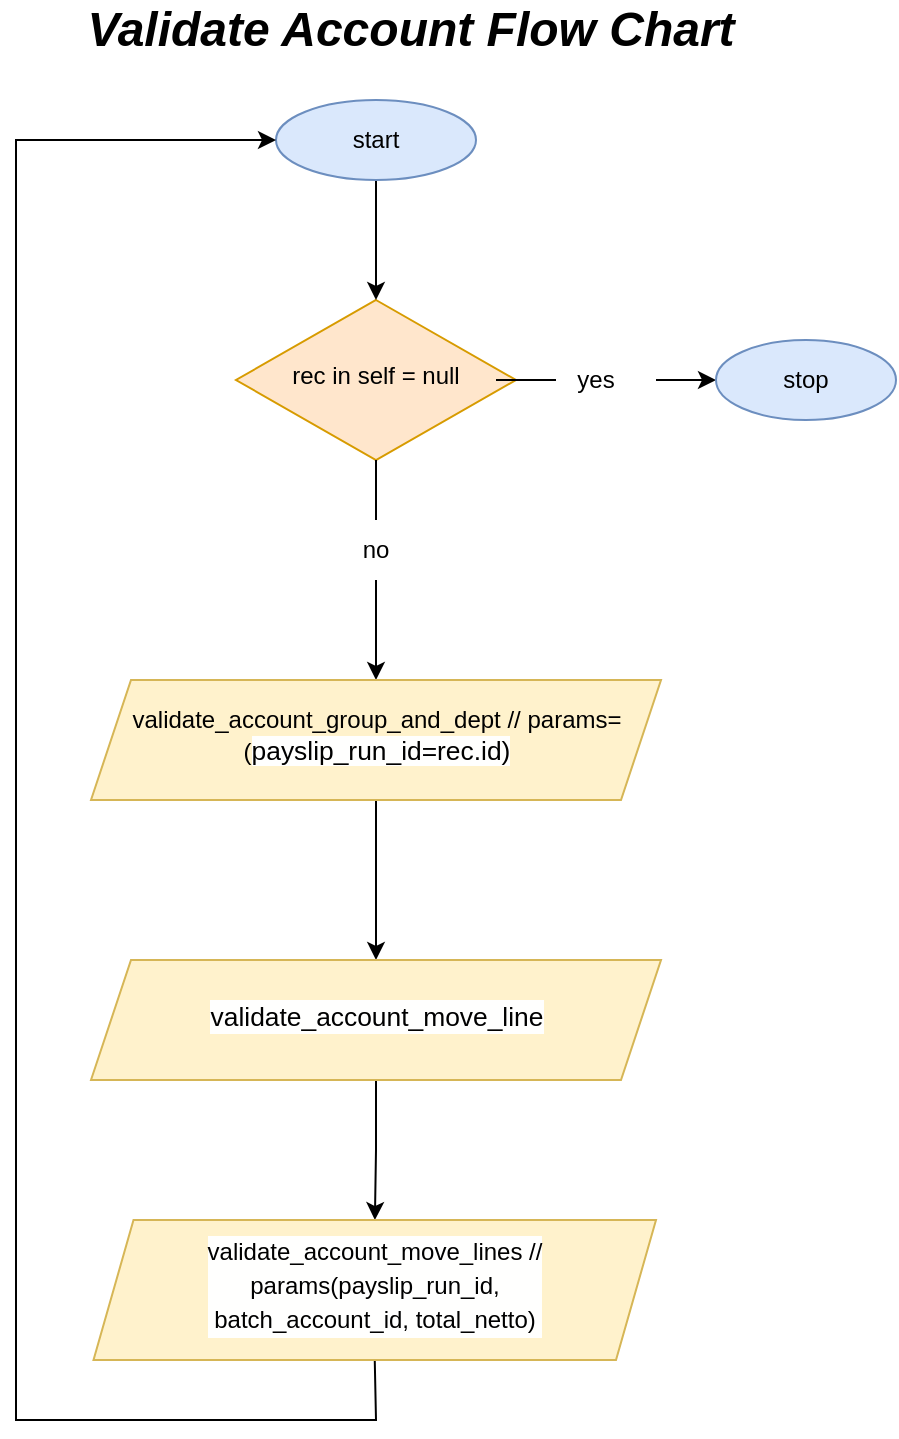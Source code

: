 <mxfile version="20.8.5" type="github">
  <diagram id="C5RBs43oDa-KdzZeNtuy" name="Page-1">
    <mxGraphModel dx="794" dy="462" grid="1" gridSize="10" guides="1" tooltips="1" connect="1" arrows="1" fold="1" page="1" pageScale="1" pageWidth="827" pageHeight="1169" math="0" shadow="0">
      <root>
        <mxCell id="WIyWlLk6GJQsqaUBKTNV-0" />
        <mxCell id="WIyWlLk6GJQsqaUBKTNV-1" parent="WIyWlLk6GJQsqaUBKTNV-0" />
        <mxCell id="aN4EpTosuZWdTkNdSvx--3" value="" style="edgeStyle=orthogonalEdgeStyle;rounded=0;orthogonalLoop=1;jettySize=auto;html=1;startArrow=none;" edge="1" parent="WIyWlLk6GJQsqaUBKTNV-1" source="aN4EpTosuZWdTkNdSvx--8" target="aN4EpTosuZWdTkNdSvx--2">
          <mxGeometry relative="1" as="geometry" />
        </mxCell>
        <mxCell id="aN4EpTosuZWdTkNdSvx--5" value="" style="edgeStyle=orthogonalEdgeStyle;rounded=0;orthogonalLoop=1;jettySize=auto;html=1;startArrow=none;" edge="1" parent="WIyWlLk6GJQsqaUBKTNV-1" source="aN4EpTosuZWdTkNdSvx--6">
          <mxGeometry relative="1" as="geometry">
            <mxPoint x="510" y="280" as="targetPoint" />
          </mxGeometry>
        </mxCell>
        <mxCell id="WIyWlLk6GJQsqaUBKTNV-6" value="rec in self = null" style="rhombus;whiteSpace=wrap;html=1;shadow=0;fontFamily=Helvetica;fontSize=12;align=center;strokeWidth=1;spacing=6;spacingTop=-4;fillColor=#ffe6cc;strokeColor=#d79b00;" parent="WIyWlLk6GJQsqaUBKTNV-1" vertex="1">
          <mxGeometry x="270" y="240" width="140" height="80" as="geometry" />
        </mxCell>
        <mxCell id="aN4EpTosuZWdTkNdSvx--1" value="" style="edgeStyle=orthogonalEdgeStyle;rounded=0;orthogonalLoop=1;jettySize=auto;html=1;" edge="1" parent="WIyWlLk6GJQsqaUBKTNV-1" source="aN4EpTosuZWdTkNdSvx--0" target="WIyWlLk6GJQsqaUBKTNV-6">
          <mxGeometry relative="1" as="geometry" />
        </mxCell>
        <mxCell id="aN4EpTosuZWdTkNdSvx--0" value="start" style="ellipse;whiteSpace=wrap;html=1;fillColor=#dae8fc;strokeColor=#6c8ebf;" vertex="1" parent="WIyWlLk6GJQsqaUBKTNV-1">
          <mxGeometry x="290" y="140" width="100" height="40" as="geometry" />
        </mxCell>
        <mxCell id="aN4EpTosuZWdTkNdSvx--13" value="" style="edgeStyle=orthogonalEdgeStyle;rounded=0;orthogonalLoop=1;jettySize=auto;html=1;" edge="1" parent="WIyWlLk6GJQsqaUBKTNV-1" source="aN4EpTosuZWdTkNdSvx--2" target="aN4EpTosuZWdTkNdSvx--12">
          <mxGeometry relative="1" as="geometry" />
        </mxCell>
        <mxCell id="aN4EpTosuZWdTkNdSvx--2" value="validate_account_group_and_dept // params=(&lt;span style=&quot;background-color: rgb(255, 255, 254); font-size: 13.2px;&quot;&gt;payslip_run_id=rec.id&lt;/span&gt;&lt;span style=&quot;background-color: rgb(255, 255, 254); font-size: 13.2px;&quot;&gt;)&lt;/span&gt;" style="shape=parallelogram;perimeter=parallelogramPerimeter;whiteSpace=wrap;html=1;fixedSize=1;shadow=0;strokeWidth=1;spacing=6;spacingTop=-4;fillColor=#fff2cc;strokeColor=#d6b656;" vertex="1" parent="WIyWlLk6GJQsqaUBKTNV-1">
          <mxGeometry x="197.5" y="430" width="285" height="60" as="geometry" />
        </mxCell>
        <mxCell id="aN4EpTosuZWdTkNdSvx--7" value="" style="edgeStyle=orthogonalEdgeStyle;rounded=0;orthogonalLoop=1;jettySize=auto;html=1;endArrow=none;" edge="1" parent="WIyWlLk6GJQsqaUBKTNV-1" source="WIyWlLk6GJQsqaUBKTNV-6" target="aN4EpTosuZWdTkNdSvx--6">
          <mxGeometry relative="1" as="geometry">
            <mxPoint x="410" y="280" as="sourcePoint" />
            <mxPoint x="510" y="280" as="targetPoint" />
          </mxGeometry>
        </mxCell>
        <mxCell id="aN4EpTosuZWdTkNdSvx--6" value="yes" style="text;html=1;strokeColor=none;fillColor=none;align=center;verticalAlign=middle;whiteSpace=wrap;rounded=0;" vertex="1" parent="WIyWlLk6GJQsqaUBKTNV-1">
          <mxGeometry x="420" y="265" width="60" height="30" as="geometry" />
        </mxCell>
        <mxCell id="aN4EpTosuZWdTkNdSvx--9" value="" style="edgeStyle=orthogonalEdgeStyle;rounded=0;orthogonalLoop=1;jettySize=auto;html=1;endArrow=none;" edge="1" parent="WIyWlLk6GJQsqaUBKTNV-1" source="WIyWlLk6GJQsqaUBKTNV-6" target="aN4EpTosuZWdTkNdSvx--8">
          <mxGeometry relative="1" as="geometry">
            <mxPoint x="340" y="320" as="sourcePoint" />
            <mxPoint x="340" y="410" as="targetPoint" />
          </mxGeometry>
        </mxCell>
        <mxCell id="aN4EpTosuZWdTkNdSvx--8" value="no" style="text;html=1;strokeColor=none;fillColor=none;align=center;verticalAlign=middle;whiteSpace=wrap;rounded=0;" vertex="1" parent="WIyWlLk6GJQsqaUBKTNV-1">
          <mxGeometry x="310" y="350" width="60" height="30" as="geometry" />
        </mxCell>
        <mxCell id="aN4EpTosuZWdTkNdSvx--10" value="stop" style="ellipse;whiteSpace=wrap;html=1;fillColor=#dae8fc;strokeColor=#6c8ebf;" vertex="1" parent="WIyWlLk6GJQsqaUBKTNV-1">
          <mxGeometry x="510" y="260" width="90" height="40" as="geometry" />
        </mxCell>
        <mxCell id="aN4EpTosuZWdTkNdSvx--18" value="" style="edgeStyle=orthogonalEdgeStyle;rounded=0;orthogonalLoop=1;jettySize=auto;html=1;" edge="1" parent="WIyWlLk6GJQsqaUBKTNV-1" source="aN4EpTosuZWdTkNdSvx--12" target="aN4EpTosuZWdTkNdSvx--17">
          <mxGeometry relative="1" as="geometry" />
        </mxCell>
        <mxCell id="aN4EpTosuZWdTkNdSvx--12" value="&lt;div style=&quot;background-color: rgb(255, 255, 254); font-size: 13.2px; line-height: 17px;&quot;&gt;validate_account_move_line&lt;/div&gt;" style="shape=parallelogram;perimeter=parallelogramPerimeter;whiteSpace=wrap;html=1;fixedSize=1;shadow=0;strokeWidth=1;spacing=6;spacingTop=-4;fillColor=#fff2cc;strokeColor=#d6b656;" vertex="1" parent="WIyWlLk6GJQsqaUBKTNV-1">
          <mxGeometry x="197.5" y="570" width="285" height="60" as="geometry" />
        </mxCell>
        <mxCell id="aN4EpTosuZWdTkNdSvx--14" value="" style="endArrow=classic;html=1;rounded=0;entryX=0;entryY=0.5;entryDx=0;entryDy=0;exitX=0.5;exitY=1;exitDx=0;exitDy=0;" edge="1" parent="WIyWlLk6GJQsqaUBKTNV-1" source="aN4EpTosuZWdTkNdSvx--17" target="aN4EpTosuZWdTkNdSvx--0">
          <mxGeometry width="50" height="50" relative="1" as="geometry">
            <mxPoint x="150" y="760" as="sourcePoint" />
            <mxPoint x="240" y="160" as="targetPoint" />
            <Array as="points">
              <mxPoint x="340" y="800" />
              <mxPoint x="260" y="800" />
              <mxPoint x="160" y="800" />
              <mxPoint x="160" y="670" />
              <mxPoint x="160" y="160" />
            </Array>
          </mxGeometry>
        </mxCell>
        <mxCell id="aN4EpTosuZWdTkNdSvx--15" value="&lt;b&gt;&lt;i&gt;&lt;font style=&quot;font-size: 24px;&quot;&gt;Validate Account Flow Chart&lt;/font&gt;&lt;/i&gt;&lt;/b&gt;" style="text;html=1;strokeColor=none;fillColor=none;align=center;verticalAlign=middle;whiteSpace=wrap;rounded=0;" vertex="1" parent="WIyWlLk6GJQsqaUBKTNV-1">
          <mxGeometry x="180" y="90" width="355" height="30" as="geometry" />
        </mxCell>
        <mxCell id="aN4EpTosuZWdTkNdSvx--17" value="&lt;div style=&quot;background-color: rgb(255, 255, 254); line-height: 17px;&quot;&gt;&lt;font style=&quot;font-size: 12px;&quot;&gt;validate_account_move_lines //&lt;/font&gt;&lt;/div&gt;&lt;div style=&quot;background-color: rgb(255, 255, 254); line-height: 17px;&quot;&gt;&lt;font style=&quot;font-size: 12px;&quot;&gt;&amp;nbsp;params(payslip_run_id,&amp;nbsp;&lt;/font&gt;&lt;/div&gt;&lt;div style=&quot;background-color: rgb(255, 255, 254); line-height: 17px;&quot;&gt;&lt;font style=&quot;font-size: 12px;&quot;&gt;batch_account_id, total_netto)&lt;/font&gt;&lt;/div&gt;" style="shape=parallelogram;perimeter=parallelogramPerimeter;whiteSpace=wrap;html=1;fixedSize=1;shadow=0;strokeWidth=1;spacing=6;spacingTop=-4;fillColor=#fff2cc;strokeColor=#d6b656;" vertex="1" parent="WIyWlLk6GJQsqaUBKTNV-1">
          <mxGeometry x="198.75" y="700" width="281.25" height="70" as="geometry" />
        </mxCell>
      </root>
    </mxGraphModel>
  </diagram>
</mxfile>
